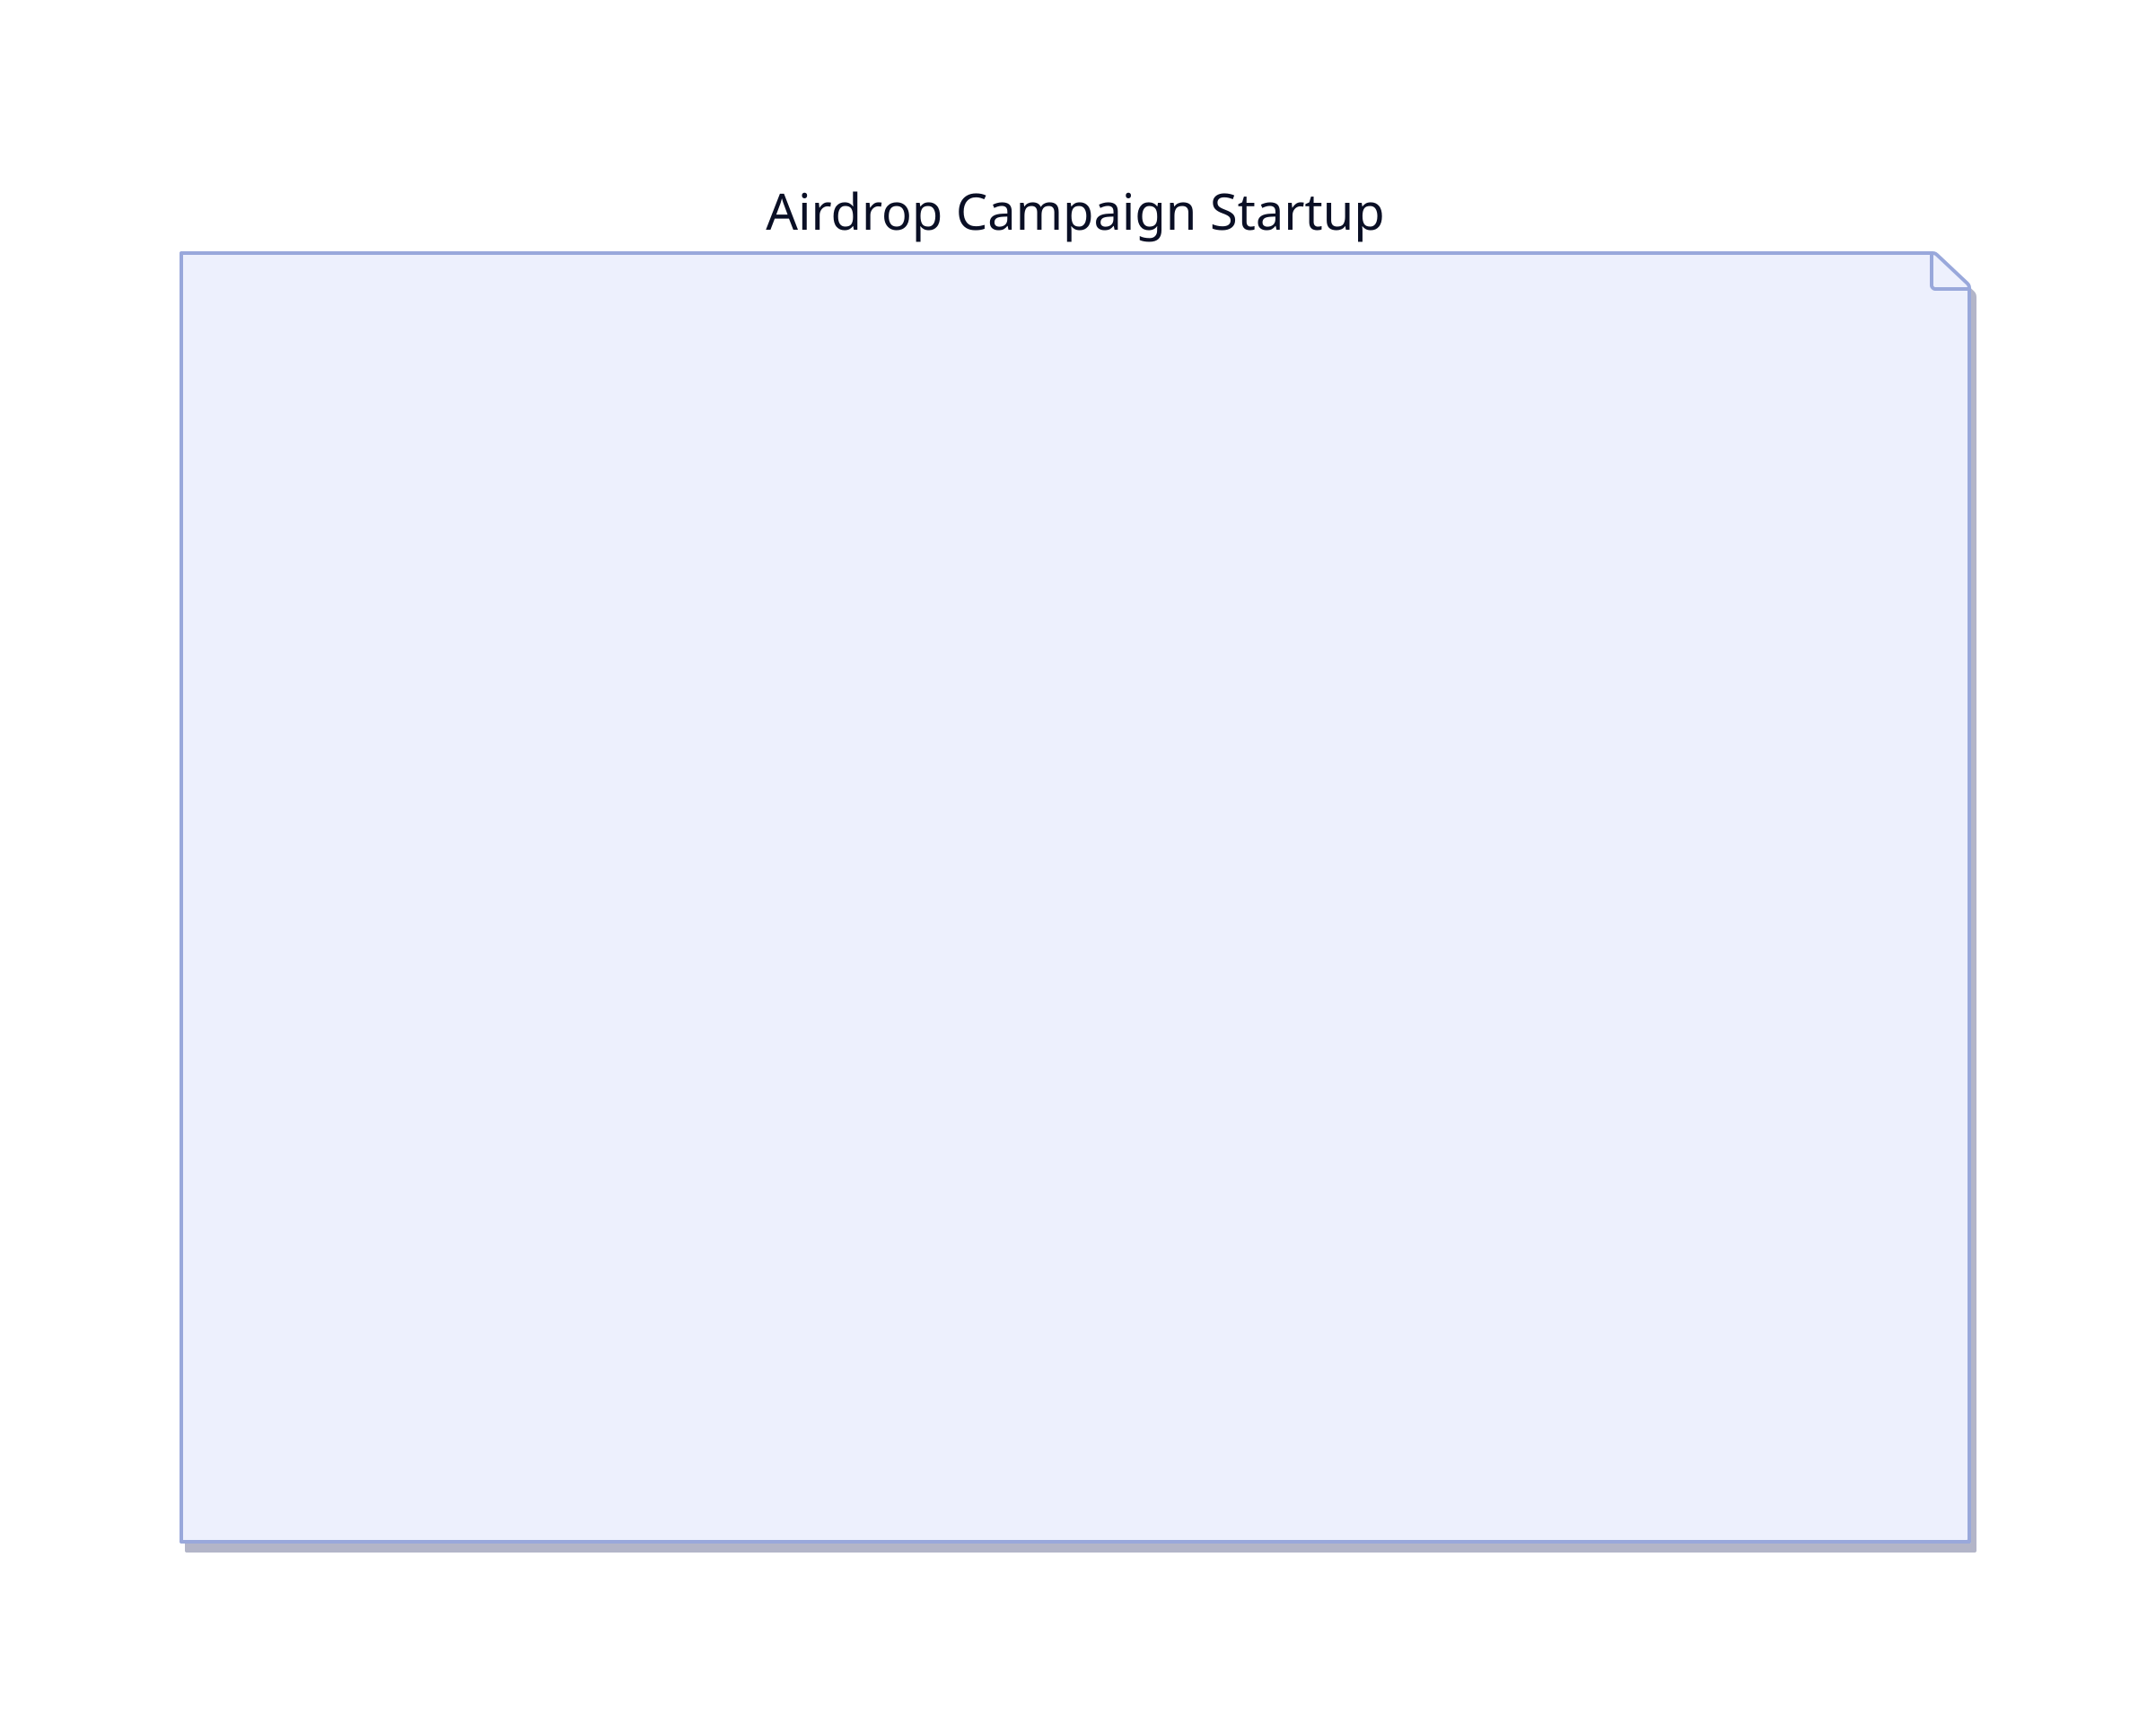 startInstance: "Airdrop Campaign Startup" {
  shape: page
  label.near: outside-top-center
  explaination: |md

     ### IssuerKeywordRecord - `{ airdropIssuer }`
     - Obtain reference to issuer during mint process and pass it into the airdropCampaign contract.
     - **Work Item** Bulder DAO Approval
         - Get concrete information surrounding governance process for adding issuer to the chain (or chain's `agoricNames` namehub.)). 

     ### customTerms
     - rootHash (`String`)
         - merkle root of all eligible airdrop addresses
     - endTime (`BigInt`)
         - total number of seconds that the airdrop's claiming window is to remain open.
     - airdropPurse - (`Purse`)
         - Purse containing newly minted tokem
       - Balance decreases with each succesful claim. Tokens are trasnfereed from `airdropPurse` to `claimerPurse`.
     
    ### privateArgs
     - distributionSchedule: createDistributionConfig(),
     - purse: airdropPurse,
         - Purse containing newly minted tokem
        - Balance decreases with each succesful claim. Tokens are trasnfereed from `airdropPurse` to `claimerPurse`.
     - timer: timerService


     ## 
  |
  style.shadow: true
  style.multiple: false
  style.stroke: "#99a8db"
}
